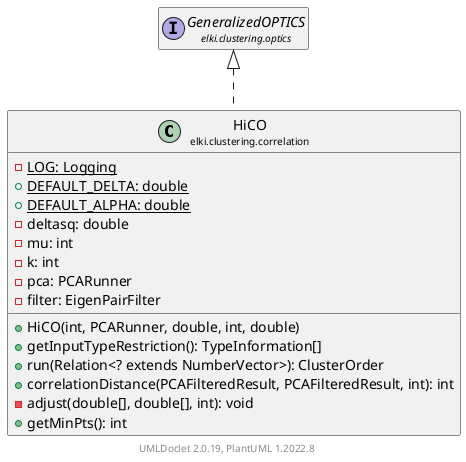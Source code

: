 @startuml
    remove .*\.(Instance|Par|Parameterizer|Factory)$
    set namespaceSeparator none
    hide empty fields
    hide empty methods

    class "<size:14>HiCO\n<size:10>elki.clustering.correlation" as elki.clustering.correlation.HiCO [[HiCO.html]] {
        {static} -LOG: Logging
        {static} +DEFAULT_DELTA: double
        {static} +DEFAULT_ALPHA: double
        -deltasq: double
        -mu: int
        -k: int
        -pca: PCARunner
        -filter: EigenPairFilter
        +HiCO(int, PCARunner, double, int, double)
        +getInputTypeRestriction(): TypeInformation[]
        +run(Relation<? extends NumberVector>): ClusterOrder
        +correlationDistance(PCAFilteredResult, PCAFilteredResult, int): int
        -adjust(double[], double[], int): void
        +getMinPts(): int
    }

    interface "<size:14>GeneralizedOPTICS\n<size:10>elki.clustering.optics" as elki.clustering.optics.GeneralizedOPTICS [[../optics/GeneralizedOPTICS.html]]
    class "<size:14>HiCO.Instance\n<size:10>elki.clustering.correlation" as elki.clustering.correlation.HiCO.Instance [[HiCO.Instance.html]]
    class "<size:14>HiCO.Par\n<size:10>elki.clustering.correlation" as elki.clustering.correlation.HiCO.Par [[HiCO.Par.html]]

    elki.clustering.optics.GeneralizedOPTICS <|.. elki.clustering.correlation.HiCO
    elki.clustering.correlation.HiCO +-- elki.clustering.correlation.HiCO.Instance
    elki.clustering.correlation.HiCO +-- elki.clustering.correlation.HiCO.Par

    center footer UMLDoclet 2.0.19, PlantUML 1.2022.8
@enduml
